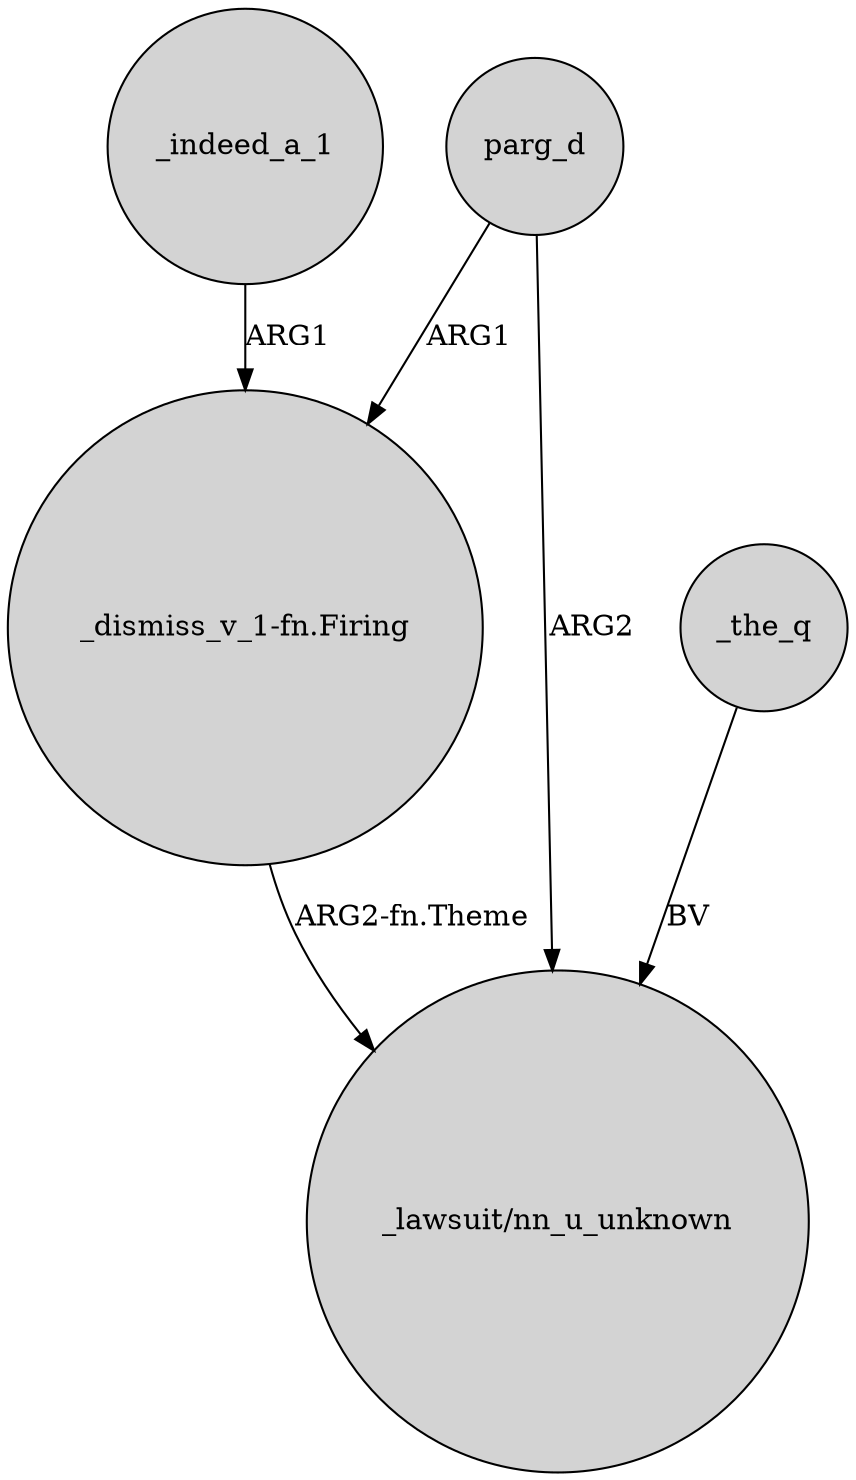 digraph {
	node [shape=circle style=filled]
	_indeed_a_1 -> "_dismiss_v_1-fn.Firing" [label=ARG1]
	parg_d -> "_dismiss_v_1-fn.Firing" [label=ARG1]
	parg_d -> "_lawsuit/nn_u_unknown" [label=ARG2]
	"_dismiss_v_1-fn.Firing" -> "_lawsuit/nn_u_unknown" [label="ARG2-fn.Theme"]
	_the_q -> "_lawsuit/nn_u_unknown" [label=BV]
}
